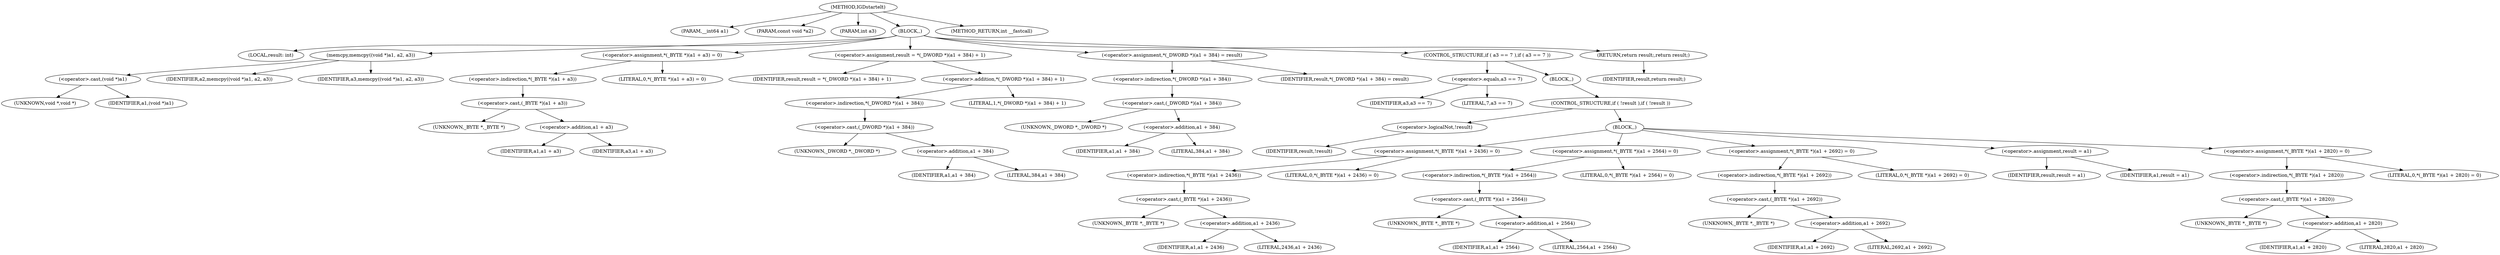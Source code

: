 digraph IGDstartelt {  
"1000102" [label = "(METHOD,IGDstartelt)" ]
"1000103" [label = "(PARAM,__int64 a1)" ]
"1000104" [label = "(PARAM,const void *a2)" ]
"1000105" [label = "(PARAM,int a3)" ]
"1000106" [label = "(BLOCK,,)" ]
"1000107" [label = "(LOCAL,result: int)" ]
"1000108" [label = "(memcpy,memcpy((void *)a1, a2, a3))" ]
"1000109" [label = "(<operator>.cast,(void *)a1)" ]
"1000110" [label = "(UNKNOWN,void *,void *)" ]
"1000111" [label = "(IDENTIFIER,a1,(void *)a1)" ]
"1000112" [label = "(IDENTIFIER,a2,memcpy((void *)a1, a2, a3))" ]
"1000113" [label = "(IDENTIFIER,a3,memcpy((void *)a1, a2, a3))" ]
"1000114" [label = "(<operator>.assignment,*(_BYTE *)(a1 + a3) = 0)" ]
"1000115" [label = "(<operator>.indirection,*(_BYTE *)(a1 + a3))" ]
"1000116" [label = "(<operator>.cast,(_BYTE *)(a1 + a3))" ]
"1000117" [label = "(UNKNOWN,_BYTE *,_BYTE *)" ]
"1000118" [label = "(<operator>.addition,a1 + a3)" ]
"1000119" [label = "(IDENTIFIER,a1,a1 + a3)" ]
"1000120" [label = "(IDENTIFIER,a3,a1 + a3)" ]
"1000121" [label = "(LITERAL,0,*(_BYTE *)(a1 + a3) = 0)" ]
"1000122" [label = "(<operator>.assignment,result = *(_DWORD *)(a1 + 384) + 1)" ]
"1000123" [label = "(IDENTIFIER,result,result = *(_DWORD *)(a1 + 384) + 1)" ]
"1000124" [label = "(<operator>.addition,*(_DWORD *)(a1 + 384) + 1)" ]
"1000125" [label = "(<operator>.indirection,*(_DWORD *)(a1 + 384))" ]
"1000126" [label = "(<operator>.cast,(_DWORD *)(a1 + 384))" ]
"1000127" [label = "(UNKNOWN,_DWORD *,_DWORD *)" ]
"1000128" [label = "(<operator>.addition,a1 + 384)" ]
"1000129" [label = "(IDENTIFIER,a1,a1 + 384)" ]
"1000130" [label = "(LITERAL,384,a1 + 384)" ]
"1000131" [label = "(LITERAL,1,*(_DWORD *)(a1 + 384) + 1)" ]
"1000132" [label = "(<operator>.assignment,*(_DWORD *)(a1 + 384) = result)" ]
"1000133" [label = "(<operator>.indirection,*(_DWORD *)(a1 + 384))" ]
"1000134" [label = "(<operator>.cast,(_DWORD *)(a1 + 384))" ]
"1000135" [label = "(UNKNOWN,_DWORD *,_DWORD *)" ]
"1000136" [label = "(<operator>.addition,a1 + 384)" ]
"1000137" [label = "(IDENTIFIER,a1,a1 + 384)" ]
"1000138" [label = "(LITERAL,384,a1 + 384)" ]
"1000139" [label = "(IDENTIFIER,result,*(_DWORD *)(a1 + 384) = result)" ]
"1000140" [label = "(CONTROL_STRUCTURE,if ( a3 == 7 ),if ( a3 == 7 ))" ]
"1000141" [label = "(<operator>.equals,a3 == 7)" ]
"1000142" [label = "(IDENTIFIER,a3,a3 == 7)" ]
"1000143" [label = "(LITERAL,7,a3 == 7)" ]
"1000144" [label = "(BLOCK,,)" ]
"1000145" [label = "(CONTROL_STRUCTURE,if ( !result ),if ( !result ))" ]
"1000146" [label = "(<operator>.logicalNot,!result)" ]
"1000147" [label = "(IDENTIFIER,result,!result)" ]
"1000148" [label = "(BLOCK,,)" ]
"1000149" [label = "(<operator>.assignment,*(_BYTE *)(a1 + 2436) = 0)" ]
"1000150" [label = "(<operator>.indirection,*(_BYTE *)(a1 + 2436))" ]
"1000151" [label = "(<operator>.cast,(_BYTE *)(a1 + 2436))" ]
"1000152" [label = "(UNKNOWN,_BYTE *,_BYTE *)" ]
"1000153" [label = "(<operator>.addition,a1 + 2436)" ]
"1000154" [label = "(IDENTIFIER,a1,a1 + 2436)" ]
"1000155" [label = "(LITERAL,2436,a1 + 2436)" ]
"1000156" [label = "(LITERAL,0,*(_BYTE *)(a1 + 2436) = 0)" ]
"1000157" [label = "(<operator>.assignment,*(_BYTE *)(a1 + 2564) = 0)" ]
"1000158" [label = "(<operator>.indirection,*(_BYTE *)(a1 + 2564))" ]
"1000159" [label = "(<operator>.cast,(_BYTE *)(a1 + 2564))" ]
"1000160" [label = "(UNKNOWN,_BYTE *,_BYTE *)" ]
"1000161" [label = "(<operator>.addition,a1 + 2564)" ]
"1000162" [label = "(IDENTIFIER,a1,a1 + 2564)" ]
"1000163" [label = "(LITERAL,2564,a1 + 2564)" ]
"1000164" [label = "(LITERAL,0,*(_BYTE *)(a1 + 2564) = 0)" ]
"1000165" [label = "(<operator>.assignment,*(_BYTE *)(a1 + 2692) = 0)" ]
"1000166" [label = "(<operator>.indirection,*(_BYTE *)(a1 + 2692))" ]
"1000167" [label = "(<operator>.cast,(_BYTE *)(a1 + 2692))" ]
"1000168" [label = "(UNKNOWN,_BYTE *,_BYTE *)" ]
"1000169" [label = "(<operator>.addition,a1 + 2692)" ]
"1000170" [label = "(IDENTIFIER,a1,a1 + 2692)" ]
"1000171" [label = "(LITERAL,2692,a1 + 2692)" ]
"1000172" [label = "(LITERAL,0,*(_BYTE *)(a1 + 2692) = 0)" ]
"1000173" [label = "(<operator>.assignment,result = a1)" ]
"1000174" [label = "(IDENTIFIER,result,result = a1)" ]
"1000175" [label = "(IDENTIFIER,a1,result = a1)" ]
"1000176" [label = "(<operator>.assignment,*(_BYTE *)(a1 + 2820) = 0)" ]
"1000177" [label = "(<operator>.indirection,*(_BYTE *)(a1 + 2820))" ]
"1000178" [label = "(<operator>.cast,(_BYTE *)(a1 + 2820))" ]
"1000179" [label = "(UNKNOWN,_BYTE *,_BYTE *)" ]
"1000180" [label = "(<operator>.addition,a1 + 2820)" ]
"1000181" [label = "(IDENTIFIER,a1,a1 + 2820)" ]
"1000182" [label = "(LITERAL,2820,a1 + 2820)" ]
"1000183" [label = "(LITERAL,0,*(_BYTE *)(a1 + 2820) = 0)" ]
"1000184" [label = "(RETURN,return result;,return result;)" ]
"1000185" [label = "(IDENTIFIER,result,return result;)" ]
"1000186" [label = "(METHOD_RETURN,int __fastcall)" ]
  "1000102" -> "1000103" 
  "1000102" -> "1000104" 
  "1000102" -> "1000105" 
  "1000102" -> "1000106" 
  "1000102" -> "1000186" 
  "1000106" -> "1000107" 
  "1000106" -> "1000108" 
  "1000106" -> "1000114" 
  "1000106" -> "1000122" 
  "1000106" -> "1000132" 
  "1000106" -> "1000140" 
  "1000106" -> "1000184" 
  "1000108" -> "1000109" 
  "1000108" -> "1000112" 
  "1000108" -> "1000113" 
  "1000109" -> "1000110" 
  "1000109" -> "1000111" 
  "1000114" -> "1000115" 
  "1000114" -> "1000121" 
  "1000115" -> "1000116" 
  "1000116" -> "1000117" 
  "1000116" -> "1000118" 
  "1000118" -> "1000119" 
  "1000118" -> "1000120" 
  "1000122" -> "1000123" 
  "1000122" -> "1000124" 
  "1000124" -> "1000125" 
  "1000124" -> "1000131" 
  "1000125" -> "1000126" 
  "1000126" -> "1000127" 
  "1000126" -> "1000128" 
  "1000128" -> "1000129" 
  "1000128" -> "1000130" 
  "1000132" -> "1000133" 
  "1000132" -> "1000139" 
  "1000133" -> "1000134" 
  "1000134" -> "1000135" 
  "1000134" -> "1000136" 
  "1000136" -> "1000137" 
  "1000136" -> "1000138" 
  "1000140" -> "1000141" 
  "1000140" -> "1000144" 
  "1000141" -> "1000142" 
  "1000141" -> "1000143" 
  "1000144" -> "1000145" 
  "1000145" -> "1000146" 
  "1000145" -> "1000148" 
  "1000146" -> "1000147" 
  "1000148" -> "1000149" 
  "1000148" -> "1000157" 
  "1000148" -> "1000165" 
  "1000148" -> "1000173" 
  "1000148" -> "1000176" 
  "1000149" -> "1000150" 
  "1000149" -> "1000156" 
  "1000150" -> "1000151" 
  "1000151" -> "1000152" 
  "1000151" -> "1000153" 
  "1000153" -> "1000154" 
  "1000153" -> "1000155" 
  "1000157" -> "1000158" 
  "1000157" -> "1000164" 
  "1000158" -> "1000159" 
  "1000159" -> "1000160" 
  "1000159" -> "1000161" 
  "1000161" -> "1000162" 
  "1000161" -> "1000163" 
  "1000165" -> "1000166" 
  "1000165" -> "1000172" 
  "1000166" -> "1000167" 
  "1000167" -> "1000168" 
  "1000167" -> "1000169" 
  "1000169" -> "1000170" 
  "1000169" -> "1000171" 
  "1000173" -> "1000174" 
  "1000173" -> "1000175" 
  "1000176" -> "1000177" 
  "1000176" -> "1000183" 
  "1000177" -> "1000178" 
  "1000178" -> "1000179" 
  "1000178" -> "1000180" 
  "1000180" -> "1000181" 
  "1000180" -> "1000182" 
  "1000184" -> "1000185" 
}
